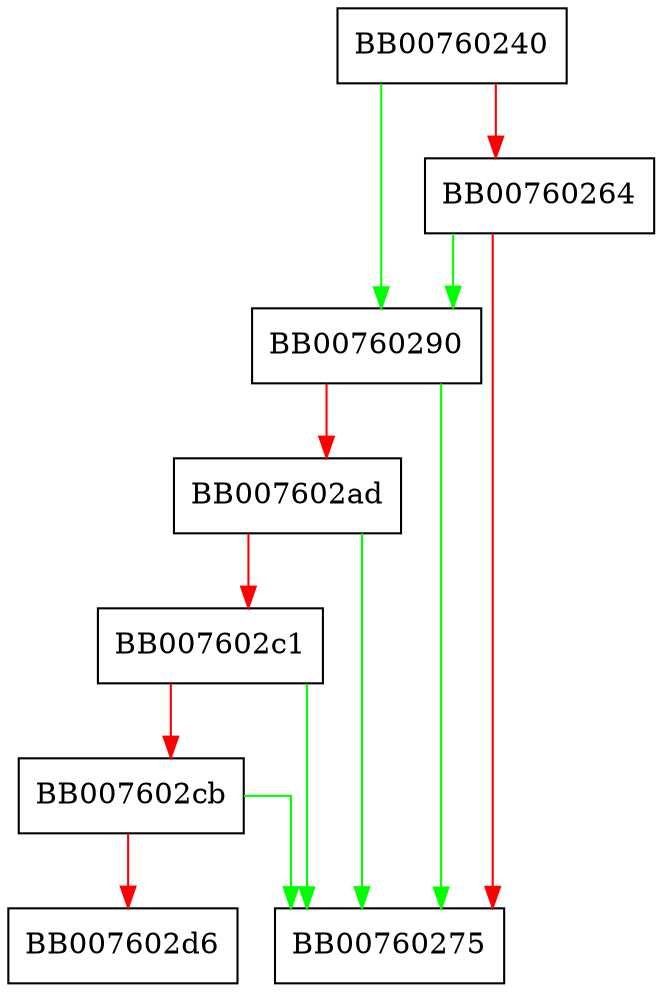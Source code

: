 digraph get_rsa_payload_e5 {
  node [shape="box"];
  graph [splines=ortho];
  BB00760240 -> BB00760290 [color="green"];
  BB00760240 -> BB00760264 [color="red"];
  BB00760264 -> BB00760290 [color="green"];
  BB00760264 -> BB00760275 [color="red"];
  BB00760290 -> BB00760275 [color="green"];
  BB00760290 -> BB007602ad [color="red"];
  BB007602ad -> BB00760275 [color="green"];
  BB007602ad -> BB007602c1 [color="red"];
  BB007602c1 -> BB00760275 [color="green"];
  BB007602c1 -> BB007602cb [color="red"];
  BB007602cb -> BB00760275 [color="green"];
  BB007602cb -> BB007602d6 [color="red"];
}